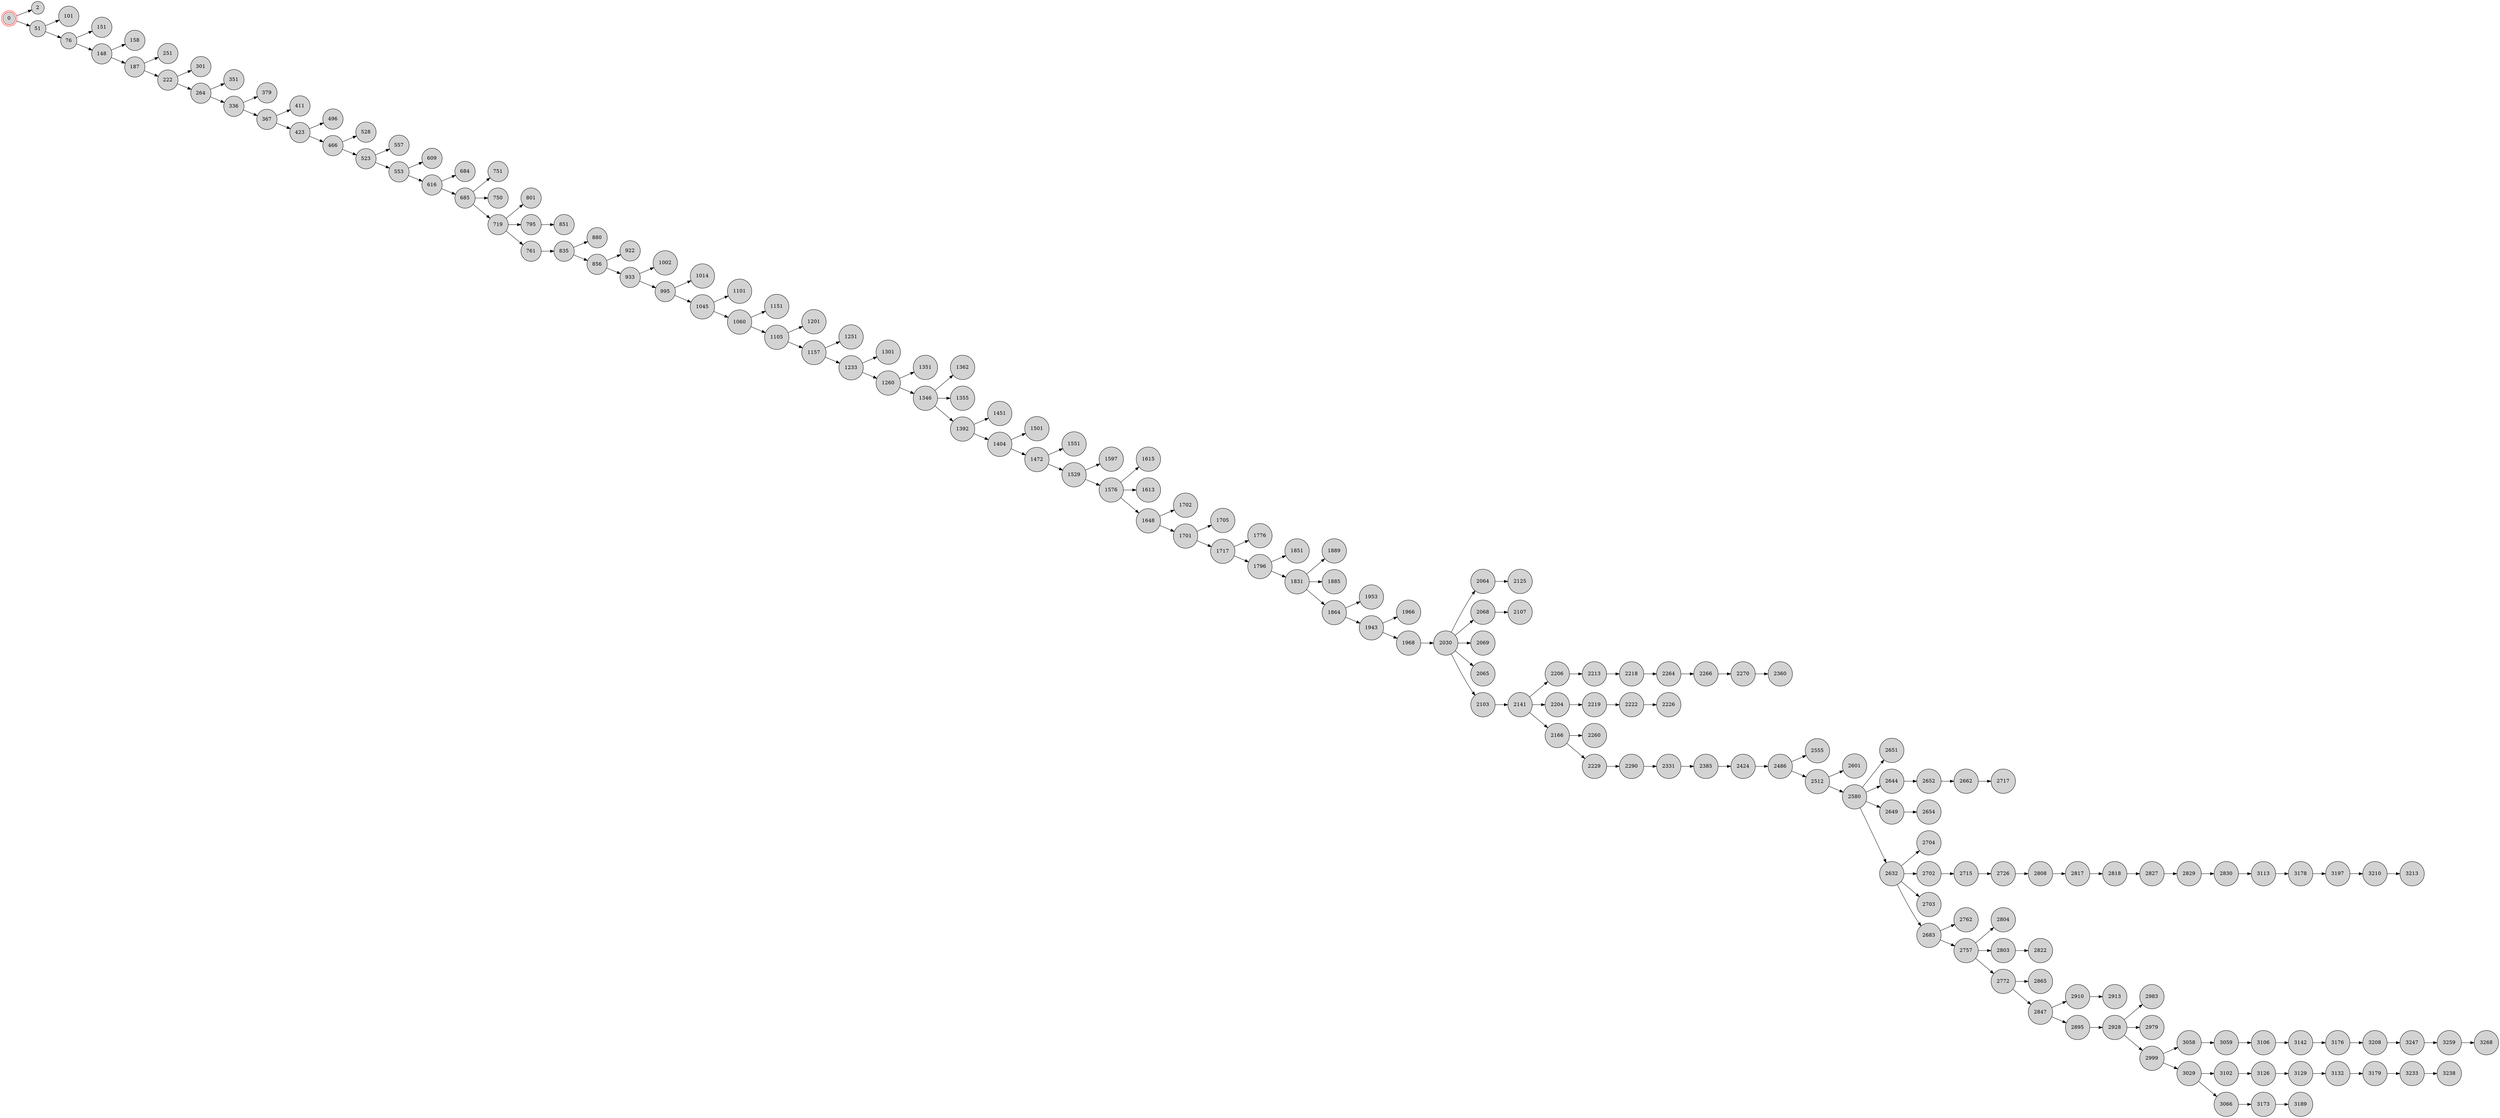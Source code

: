 digraph BlockchainTree {
    rankdir=LR;
    node [shape=circle, style=filled, fillcolor=lightgray];

    0 [shape=doublecircle, color=red];
    0 -> 2;
    0 -> 51;
    51 -> 101;
    51 -> 76;
    76 -> 151;
    76 -> 148;
    148 -> 158;
    148 -> 187;
    187 -> 251;
    187 -> 222;
    222 -> 301;
    222 -> 264;
    264 -> 351;
    264 -> 336;
    336 -> 379;
    336 -> 367;
    367 -> 411;
    367 -> 423;
    423 -> 496;
    423 -> 466;
    466 -> 528;
    466 -> 523;
    523 -> 557;
    523 -> 553;
    553 -> 609;
    553 -> 616;
    616 -> 684;
    616 -> 685;
    685 -> 751;
    685 -> 750;
    685 -> 719;
    719 -> 801;
    719 -> 795;
    795 -> 851;
    719 -> 761;
    761 -> 835;
    835 -> 880;
    835 -> 856;
    856 -> 922;
    856 -> 933;
    933 -> 1002;
    933 -> 995;
    995 -> 1014;
    995 -> 1045;
    1045 -> 1101;
    1045 -> 1060;
    1060 -> 1151;
    1060 -> 1105;
    1105 -> 1201;
    1105 -> 1157;
    1157 -> 1251;
    1157 -> 1233;
    1233 -> 1301;
    1233 -> 1260;
    1260 -> 1351;
    1260 -> 1346;
    1346 -> 1362;
    1346 -> 1355;
    1346 -> 1392;
    1392 -> 1451;
    1392 -> 1404;
    1404 -> 1501;
    1404 -> 1472;
    1472 -> 1551;
    1472 -> 1529;
    1529 -> 1597;
    1529 -> 1576;
    1576 -> 1615;
    1576 -> 1613;
    1576 -> 1648;
    1648 -> 1702;
    1648 -> 1701;
    1701 -> 1705;
    1701 -> 1717;
    1717 -> 1776;
    1717 -> 1796;
    1796 -> 1851;
    1796 -> 1831;
    1831 -> 1889;
    1831 -> 1885;
    1831 -> 1864;
    1864 -> 1953;
    1864 -> 1943;
    1943 -> 1966;
    1943 -> 1968;
    1968 -> 2030;
    2030 -> 2064;
    2030 -> 2068;
    2030 -> 2069;
    2068 -> 2107;
    2064 -> 2125;
    2030 -> 2065;
    2030 -> 2103;
    2103 -> 2141;
    2141 -> 2206;
    2206 -> 2213;
    2213 -> 2218;
    2141 -> 2204;
    2204 -> 2219;
    2219 -> 2222;
    2141 -> 2166;
    2166 -> 2260;
    2218 -> 2264;
    2264 -> 2266;
    2266 -> 2270;
    2166 -> 2229;
    2229 -> 2290;
    2222 -> 2226;
    2270 -> 2360;
    2290 -> 2331;
    2331 -> 2385;
    2385 -> 2424;
    2424 -> 2486;
    2486 -> 2555;
    2486 -> 2512;
    2512 -> 2601;
    2512 -> 2580;
    2580 -> 2651;
    2580 -> 2644;
    2580 -> 2649;
    2649 -> 2654;
    2644 -> 2652;
    2580 -> 2632;
    2632 -> 2704;
    2632 -> 2702;
    2632 -> 2703;
    2652 -> 2662;
    2702 -> 2715;
    2632 -> 2683;
    2683 -> 2762;
    2683 -> 2757;
    2757 -> 2804;
    2715 -> 2726;
    2726 -> 2808;
    2808 -> 2817;
    2662 -> 2717;
    2757 -> 2803;
    2803 -> 2822;
    2817 -> 2818;
    2818 -> 2827;
    2827 -> 2829;
    2757 -> 2772;
    2772 -> 2865;
    2772 -> 2847;
    2847 -> 2910;
    2910 -> 2913;
    2847 -> 2895;
    2895 -> 2928;
    2928 -> 2983;
    2928 -> 2979;
    2928 -> 2999;
    2999 -> 3058;
    3058 -> 3059;
    2999 -> 3029;
    3059 -> 3106;
    2829 -> 2830;
    3029 -> 3102;
    3102 -> 3126;
    3126 -> 3129;
    3106 -> 3142;
    3029 -> 3066;
    3142 -> 3176;
    2830 -> 3113;
    3129 -> 3132;
    3066 -> 3173;
    3113 -> 3178;
    3176 -> 3208;
    3178 -> 3197;
    3197 -> 3210;
    3132 -> 3179;
    3210 -> 3213;
    3179 -> 3233;
    3233 -> 3238;
    3208 -> 3247;
    3247 -> 3259;
    3173 -> 3189;
    3259 -> 3268;
}
